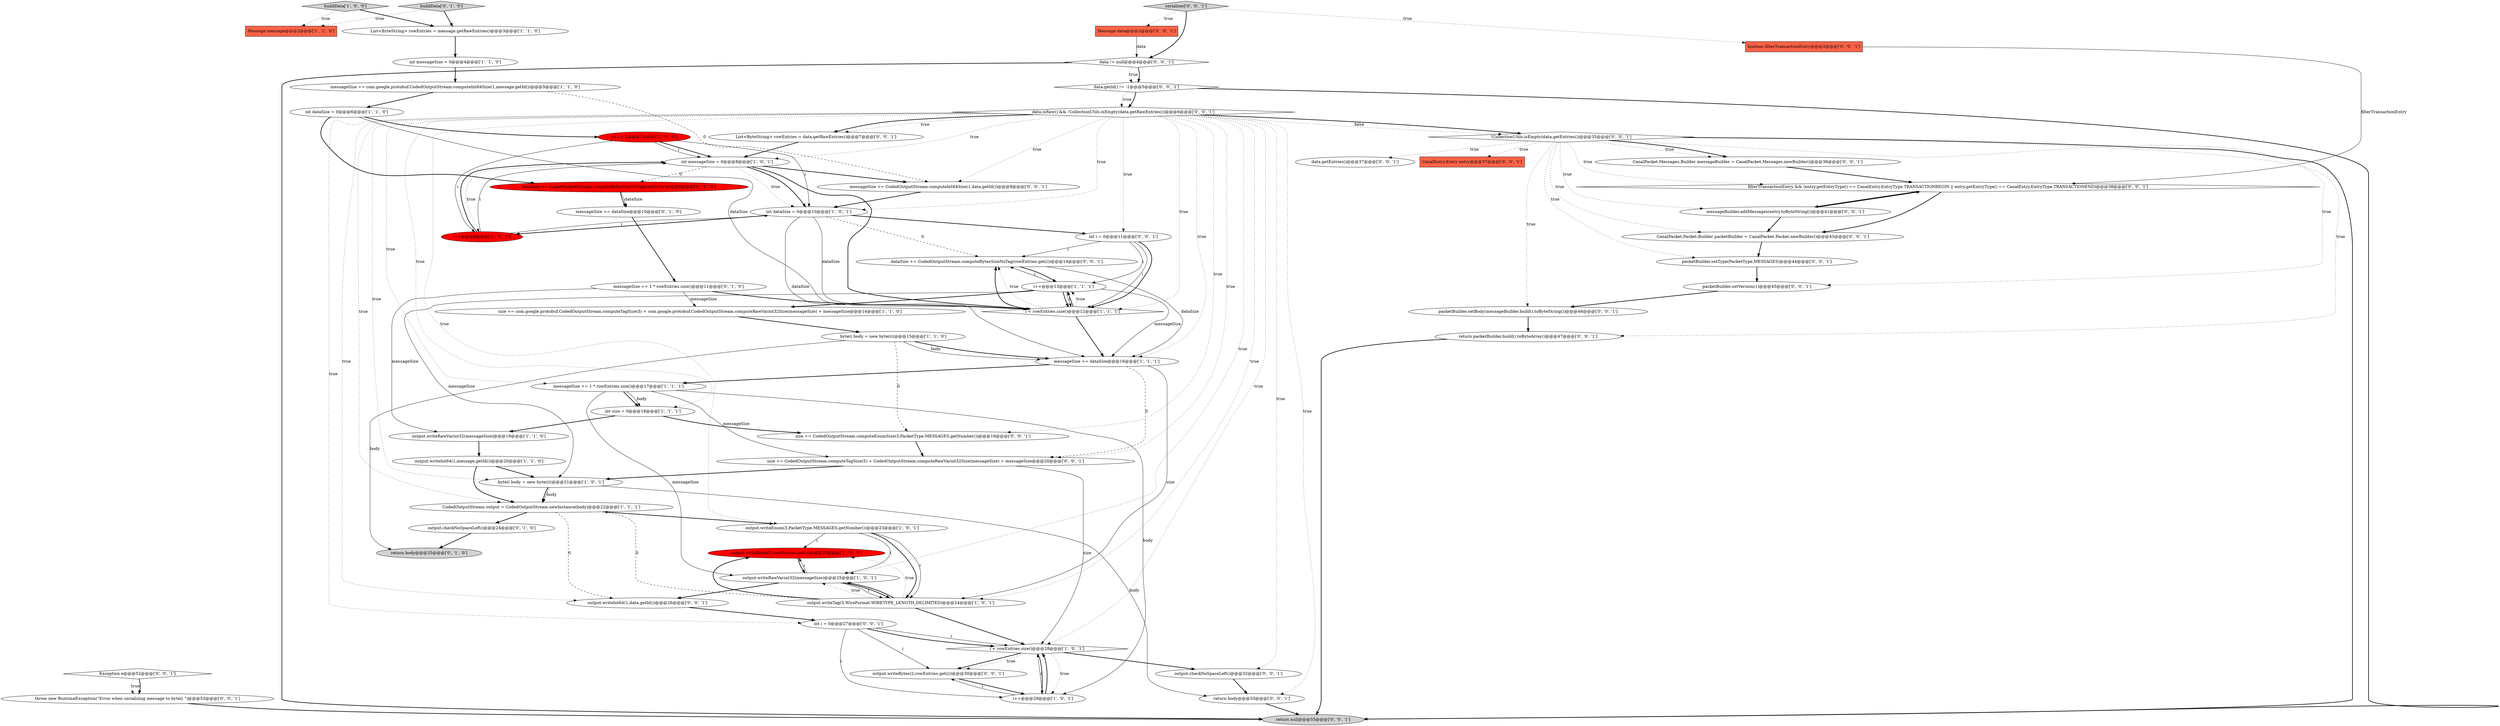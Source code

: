 digraph {
14 [style = filled, label = "messageSize += 1 * rowEntries.size()@@@17@@@['1', '1', '1']", fillcolor = white, shape = ellipse image = "AAA0AAABBB1BBB"];
58 [style = filled, label = "Exception e@@@52@@@['0', '0', '1']", fillcolor = white, shape = diamond image = "AAA0AAABBB3BBB"];
34 [style = filled, label = "dataSize += CodedOutputStream.computeBytesSizeNoTag(rowEntries.get(i))@@@14@@@['0', '0', '1']", fillcolor = white, shape = ellipse image = "AAA0AAABBB3BBB"];
28 [style = filled, label = "dataSize += CodedOutputStream.computeBytesSizeNoTag(rowEntry)@@@8@@@['0', '1', '0']", fillcolor = red, shape = ellipse image = "AAA1AAABBB2BBB"];
31 [style = filled, label = "messageSize += 1 * rowEntries.size()@@@11@@@['0', '1', '0']", fillcolor = white, shape = ellipse image = "AAA0AAABBB2BBB"];
5 [style = filled, label = "messageSize += dataSize@@@16@@@['1', '1', '1']", fillcolor = white, shape = ellipse image = "AAA0AAABBB1BBB"];
62 [style = filled, label = "Message data@@@2@@@['0', '0', '1']", fillcolor = tomato, shape = box image = "AAA0AAABBB3BBB"];
16 [style = filled, label = "int i = 0@@@7@@@['1', '0', '0']", fillcolor = red, shape = ellipse image = "AAA1AAABBB1BBB"];
21 [style = filled, label = "i++@@@13@@@['1', '1', '1']", fillcolor = white, shape = ellipse image = "AAA0AAABBB1BBB"];
24 [style = filled, label = "int messageSize = 0@@@4@@@['1', '1', '0']", fillcolor = white, shape = ellipse image = "AAA0AAABBB1BBB"];
35 [style = filled, label = "data != null@@@4@@@['0', '0', '1']", fillcolor = white, shape = diamond image = "AAA0AAABBB3BBB"];
36 [style = filled, label = "int i = 0@@@11@@@['0', '0', '1']", fillcolor = white, shape = ellipse image = "AAA0AAABBB3BBB"];
63 [style = filled, label = "!CollectionUtils.isEmpty(data.getEntries())@@@35@@@['0', '0', '1']", fillcolor = white, shape = diamond image = "AAA0AAABBB3BBB"];
23 [style = filled, label = "i < rowEntries.size()@@@12@@@['1', '1', '1']", fillcolor = white, shape = diamond image = "AAA0AAABBB1BBB"];
54 [style = filled, label = "throw new RuntimeException(\"Error when serializing message to byte(( \")@@@53@@@['0', '0', '1']", fillcolor = white, shape = ellipse image = "AAA0AAABBB3BBB"];
56 [style = filled, label = "serializer['0', '0', '1']", fillcolor = lightgray, shape = diamond image = "AAA0AAABBB3BBB"];
4 [style = filled, label = "output.writeInt64(1,message.getId())@@@20@@@['1', '1', '0']", fillcolor = white, shape = ellipse image = "AAA0AAABBB1BBB"];
6 [style = filled, label = "int dataSize = 0@@@6@@@['1', '1', '0']", fillcolor = white, shape = ellipse image = "AAA0AAABBB1BBB"];
9 [style = filled, label = "output.writeRawVarint32(messageSize)@@@19@@@['1', '1', '0']", fillcolor = white, shape = ellipse image = "AAA0AAABBB1BBB"];
46 [style = filled, label = "return packetBuilder.build().toByteArray()@@@47@@@['0', '0', '1']", fillcolor = white, shape = ellipse image = "AAA0AAABBB3BBB"];
19 [style = filled, label = "int size = 0@@@18@@@['1', '1', '1']", fillcolor = white, shape = ellipse image = "AAA0AAABBB1BBB"];
0 [style = filled, label = "output.writeBytes(2,rowEntries.get(i))@@@26@@@['1', '0', '0']", fillcolor = red, shape = ellipse image = "AAA1AAABBB1BBB"];
7 [style = filled, label = "int messageSize = 0@@@8@@@['1', '0', '1']", fillcolor = white, shape = ellipse image = "AAA0AAABBB1BBB"];
44 [style = filled, label = "packetBuilder.setType(PacketType.MESSAGES)@@@44@@@['0', '0', '1']", fillcolor = white, shape = ellipse image = "AAA0AAABBB3BBB"];
60 [style = filled, label = "messageSize += CodedOutputStream.computeInt64Size(1,data.getId())@@@9@@@['0', '0', '1']", fillcolor = white, shape = ellipse image = "AAA0AAABBB3BBB"];
22 [style = filled, label = "buildData['1', '0', '0']", fillcolor = lightgray, shape = diamond image = "AAA0AAABBB1BBB"];
51 [style = filled, label = "packetBuilder.setVersion(1)@@@45@@@['0', '0', '1']", fillcolor = white, shape = ellipse image = "AAA0AAABBB3BBB"];
13 [style = filled, label = "byte(( body = new byte((((@@@15@@@['1', '1', '0']", fillcolor = white, shape = ellipse image = "AAA0AAABBB1BBB"];
42 [style = filled, label = "packetBuilder.setBody(messageBuilder.build().toByteString())@@@46@@@['0', '0', '1']", fillcolor = white, shape = ellipse image = "AAA0AAABBB3BBB"];
43 [style = filled, label = "boolean filterTransactionEntry@@@2@@@['0', '0', '1']", fillcolor = tomato, shape = box image = "AAA0AAABBB3BBB"];
3 [style = filled, label = "size += com.google.protobuf.CodedOutputStream.computeTagSize(5) + com.google.protobuf.CodedOutputStream.computeRawVarint32Size(messageSize) + messageSize@@@14@@@['1', '1', '0']", fillcolor = white, shape = ellipse image = "AAA0AAABBB1BBB"];
45 [style = filled, label = "filterTransactionEntry && (entry.getEntryType() == CanalEntry.EntryType.TRANSACTIONBEGIN || entry.getEntryType() == CanalEntry.EntryType.TRANSACTIONEND)@@@38@@@['0', '0', '1']", fillcolor = white, shape = diamond image = "AAA0AAABBB3BBB"];
41 [style = filled, label = "size += CodedOutputStream.computeTagSize(5) + CodedOutputStream.computeRawVarint32Size(messageSize) + messageSize@@@20@@@['0', '0', '1']", fillcolor = white, shape = ellipse image = "AAA0AAABBB3BBB"];
29 [style = filled, label = "output.checkNoSpaceLeft()@@@24@@@['0', '1', '0']", fillcolor = white, shape = ellipse image = "AAA0AAABBB2BBB"];
10 [style = filled, label = "CodedOutputStream output = CodedOutputStream.newInstance(body)@@@22@@@['1', '1', '1']", fillcolor = white, shape = ellipse image = "AAA0AAABBB1BBB"];
26 [style = filled, label = "byte(( body = new byte((((@@@21@@@['1', '0', '1']", fillcolor = white, shape = ellipse image = "AAA0AAABBB1BBB"];
57 [style = filled, label = "return null@@@55@@@['0', '0', '1']", fillcolor = lightgray, shape = ellipse image = "AAA0AAABBB3BBB"];
1 [style = filled, label = "output.writeTag(5,WireFormat.WIRETYPE_LENGTH_DELIMITED)@@@24@@@['1', '0', '1']", fillcolor = white, shape = ellipse image = "AAA0AAABBB1BBB"];
25 [style = filled, label = "i < rowEntries.size()@@@28@@@['1', '0', '1']", fillcolor = white, shape = diamond image = "AAA0AAABBB1BBB"];
11 [style = filled, label = "Message message@@@2@@@['1', '1', '0']", fillcolor = tomato, shape = box image = "AAA0AAABBB1BBB"];
61 [style = filled, label = "CanalPacket.Packet.Builder packetBuilder = CanalPacket.Packet.newBuilder()@@@43@@@['0', '0', '1']", fillcolor = white, shape = ellipse image = "AAA0AAABBB3BBB"];
53 [style = filled, label = "output.writeBytes(2,rowEntries.get(i))@@@30@@@['0', '0', '1']", fillcolor = white, shape = ellipse image = "AAA0AAABBB3BBB"];
15 [style = filled, label = "messageSize += com.google.protobuf.CodedOutputStream.computeInt64Size(1,message.getId())@@@5@@@['1', '1', '0']", fillcolor = white, shape = ellipse image = "AAA0AAABBB1BBB"];
55 [style = filled, label = "List<ByteString> rowEntries = data.getRawEntries()@@@7@@@['0', '0', '1']", fillcolor = white, shape = ellipse image = "AAA0AAABBB3BBB"];
20 [style = filled, label = "i++@@@29@@@['1', '0', '1']", fillcolor = white, shape = ellipse image = "AAA0AAABBB1BBB"];
17 [style = filled, label = "output.writeEnum(3,PacketType.MESSAGES.getNumber())@@@23@@@['1', '0', '1']", fillcolor = white, shape = ellipse image = "AAA0AAABBB1BBB"];
37 [style = filled, label = "data.getEntries()@@@37@@@['0', '0', '1']", fillcolor = white, shape = ellipse image = "AAA0AAABBB3BBB"];
38 [style = filled, label = "output.checkNoSpaceLeft()@@@32@@@['0', '0', '1']", fillcolor = white, shape = ellipse image = "AAA0AAABBB3BBB"];
33 [style = filled, label = "CanalEntry.Entry entry@@@37@@@['0', '0', '1']", fillcolor = tomato, shape = box image = "AAA0AAABBB3BBB"];
2 [style = filled, label = "i++@@@9@@@['1', '0', '0']", fillcolor = red, shape = ellipse image = "AAA1AAABBB1BBB"];
8 [style = filled, label = "output.writeRawVarint32(messageSize)@@@25@@@['1', '0', '1']", fillcolor = white, shape = ellipse image = "AAA0AAABBB1BBB"];
12 [style = filled, label = "int dataSize = 0@@@10@@@['1', '0', '1']", fillcolor = white, shape = ellipse image = "AAA0AAABBB1BBB"];
52 [style = filled, label = "data.getId() != -1@@@5@@@['0', '0', '1']", fillcolor = white, shape = diamond image = "AAA0AAABBB3BBB"];
30 [style = filled, label = "buildData['0', '1', '0']", fillcolor = lightgray, shape = diamond image = "AAA0AAABBB2BBB"];
59 [style = filled, label = "data.isRaw() && !CollectionUtils.isEmpty(data.getRawEntries())@@@6@@@['0', '0', '1']", fillcolor = white, shape = diamond image = "AAA0AAABBB3BBB"];
32 [style = filled, label = "return body@@@25@@@['0', '1', '0']", fillcolor = lightgray, shape = ellipse image = "AAA0AAABBB2BBB"];
50 [style = filled, label = "int i = 0@@@27@@@['0', '0', '1']", fillcolor = white, shape = ellipse image = "AAA0AAABBB3BBB"];
49 [style = filled, label = "output.writeInt64(1,data.getId())@@@26@@@['0', '0', '1']", fillcolor = white, shape = ellipse image = "AAA0AAABBB3BBB"];
39 [style = filled, label = "return body@@@33@@@['0', '0', '1']", fillcolor = white, shape = ellipse image = "AAA0AAABBB3BBB"];
18 [style = filled, label = "List<ByteString> rowEntries = message.getRawEntries()@@@3@@@['1', '1', '0']", fillcolor = white, shape = ellipse image = "AAA0AAABBB1BBB"];
47 [style = filled, label = "CanalPacket.Messages.Builder messageBuilder = CanalPacket.Messages.newBuilder()@@@36@@@['0', '0', '1']", fillcolor = white, shape = ellipse image = "AAA0AAABBB3BBB"];
40 [style = filled, label = "messageBuilder.addMessages(entry.toByteString())@@@41@@@['0', '0', '1']", fillcolor = white, shape = ellipse image = "AAA0AAABBB3BBB"];
48 [style = filled, label = "size += CodedOutputStream.computeEnumSize(3,PacketType.MESSAGES.getNumber())@@@19@@@['0', '0', '1']", fillcolor = white, shape = ellipse image = "AAA0AAABBB3BBB"];
27 [style = filled, label = "messageSize += dataSize@@@10@@@['0', '1', '0']", fillcolor = white, shape = ellipse image = "AAA0AAABBB2BBB"];
26->10 [style = bold, label=""];
59->55 [style = dotted, label="true"];
54->57 [style = bold, label=""];
16->7 [style = bold, label=""];
25->53 [style = bold, label=""];
10->17 [style = bold, label=""];
56->43 [style = dotted, label="true"];
1->10 [style = dashed, label="0"];
15->60 [style = dashed, label="0"];
52->59 [style = bold, label=""];
17->8 [style = solid, label="i"];
30->18 [style = bold, label=""];
38->39 [style = bold, label=""];
7->60 [style = bold, label=""];
39->57 [style = bold, label=""];
8->1 [style = bold, label=""];
44->51 [style = bold, label=""];
14->20 [style = solid, label="body"];
12->2 [style = bold, label=""];
45->61 [style = bold, label=""];
63->61 [style = dotted, label="true"];
19->9 [style = bold, label=""];
59->39 [style = dotted, label="true"];
0->8 [style = bold, label=""];
63->47 [style = dotted, label="true"];
10->49 [style = dashed, label="0"];
1->0 [style = dotted, label="true"];
5->41 [style = dashed, label="0"];
21->3 [style = bold, label=""];
59->60 [style = dotted, label="true"];
40->61 [style = bold, label=""];
16->7 [style = solid, label="i"];
59->19 [style = dotted, label="true"];
48->41 [style = bold, label=""];
42->46 [style = bold, label=""];
16->2 [style = solid, label="i"];
56->62 [style = dotted, label="true"];
21->5 [style = solid, label="messageSize"];
41->25 [style = solid, label="size"];
58->54 [style = dotted, label="true"];
59->10 [style = dotted, label="true"];
63->33 [style = dotted, label="true"];
23->21 [style = dotted, label="true"];
53->20 [style = bold, label=""];
59->49 [style = dotted, label="true"];
27->31 [style = bold, label=""];
59->5 [style = dotted, label="true"];
1->0 [style = bold, label=""];
20->25 [style = bold, label=""];
52->59 [style = dotted, label="true"];
58->54 [style = bold, label=""];
26->10 [style = solid, label="body"];
35->52 [style = bold, label=""];
7->12 [style = dotted, label="true"];
35->57 [style = bold, label=""];
13->5 [style = solid, label="body"];
36->23 [style = solid, label="i"];
22->18 [style = bold, label=""];
55->7 [style = bold, label=""];
29->32 [style = bold, label=""];
63->40 [style = dotted, label="true"];
7->23 [style = bold, label=""];
25->20 [style = dotted, label="true"];
59->63 [style = bold, label=""];
1->8 [style = dotted, label="true"];
63->46 [style = dotted, label="true"];
13->5 [style = bold, label=""];
5->1 [style = solid, label="size"];
63->42 [style = dotted, label="true"];
59->55 [style = bold, label=""];
20->25 [style = solid, label="i"];
59->41 [style = dotted, label="true"];
6->23 [style = solid, label="dataSize"];
51->42 [style = bold, label=""];
14->8 [style = solid, label="messageSize"];
43->45 [style = solid, label="filterTransactionEntry"];
12->34 [style = dashed, label="0"];
28->27 [style = solid, label="dataSize"];
25->53 [style = dotted, label="true"];
14->41 [style = solid, label="messageSize"];
25->38 [style = bold, label=""];
21->23 [style = bold, label=""];
60->12 [style = bold, label=""];
4->10 [style = bold, label=""];
7->2 [style = dotted, label="true"];
59->14 [style = dotted, label="true"];
59->1 [style = dotted, label="true"];
63->47 [style = bold, label=""];
18->24 [style = bold, label=""];
17->0 [style = solid, label="i"];
59->23 [style = dotted, label="true"];
1->8 [style = bold, label=""];
23->5 [style = bold, label=""];
17->1 [style = bold, label=""];
26->39 [style = solid, label="body"];
50->20 [style = solid, label="i"];
59->48 [style = dotted, label="true"];
12->36 [style = bold, label=""];
63->57 [style = bold, label=""];
14->19 [style = bold, label=""];
61->44 [style = bold, label=""];
13->48 [style = dashed, label="0"];
12->23 [style = solid, label="dataSize"];
21->34 [style = solid, label="i"];
49->50 [style = bold, label=""];
56->35 [style = bold, label=""];
34->5 [style = solid, label="dataSize"];
21->26 [style = solid, label="messageSize"];
59->63 [style = dotted, label="false"];
59->50 [style = dotted, label="true"];
25->20 [style = bold, label=""];
59->38 [style = dotted, label="true"];
50->25 [style = solid, label="i"];
7->28 [style = dashed, label="0"];
62->35 [style = solid, label="data"];
47->45 [style = bold, label=""];
20->53 [style = solid, label="i"];
63->51 [style = dotted, label="true"];
36->34 [style = solid, label="i"];
30->11 [style = dotted, label="true"];
59->25 [style = dotted, label="true"];
46->57 [style = bold, label=""];
1->25 [style = bold, label=""];
59->17 [style = dotted, label="true"];
34->21 [style = bold, label=""];
45->40 [style = bold, label=""];
24->15 [style = bold, label=""];
2->7 [style = solid, label="i"];
8->0 [style = solid, label="i"];
31->23 [style = bold, label=""];
19->48 [style = bold, label=""];
35->52 [style = dotted, label="true"];
63->45 [style = dotted, label="true"];
7->12 [style = bold, label=""];
13->32 [style = solid, label="body"];
9->4 [style = bold, label=""];
4->26 [style = bold, label=""];
22->11 [style = dotted, label="true"];
15->6 [style = bold, label=""];
5->14 [style = bold, label=""];
59->12 [style = dotted, label="true"];
50->25 [style = bold, label=""];
12->5 [style = solid, label="dataSize"];
17->1 [style = solid, label="i"];
36->23 [style = bold, label=""];
63->44 [style = dotted, label="true"];
23->21 [style = bold, label=""];
10->29 [style = bold, label=""];
6->16 [style = bold, label=""];
31->9 [style = solid, label="messageSize"];
59->36 [style = dotted, label="true"];
8->1 [style = solid, label="i"];
59->26 [style = dotted, label="true"];
2->12 [style = solid, label="i"];
63->37 [style = dotted, label="true"];
50->53 [style = solid, label="i"];
14->19 [style = solid, label="body"];
3->13 [style = bold, label=""];
23->34 [style = bold, label=""];
8->49 [style = bold, label=""];
16->12 [style = solid, label="i"];
59->7 [style = dotted, label="true"];
36->21 [style = solid, label="i"];
40->45 [style = bold, label=""];
41->26 [style = bold, label=""];
28->27 [style = bold, label=""];
2->7 [style = bold, label=""];
59->8 [style = dotted, label="true"];
52->57 [style = bold, label=""];
31->3 [style = solid, label="messageSize"];
23->34 [style = dotted, label="true"];
21->23 [style = solid, label="i"];
6->28 [style = bold, label=""];
}
